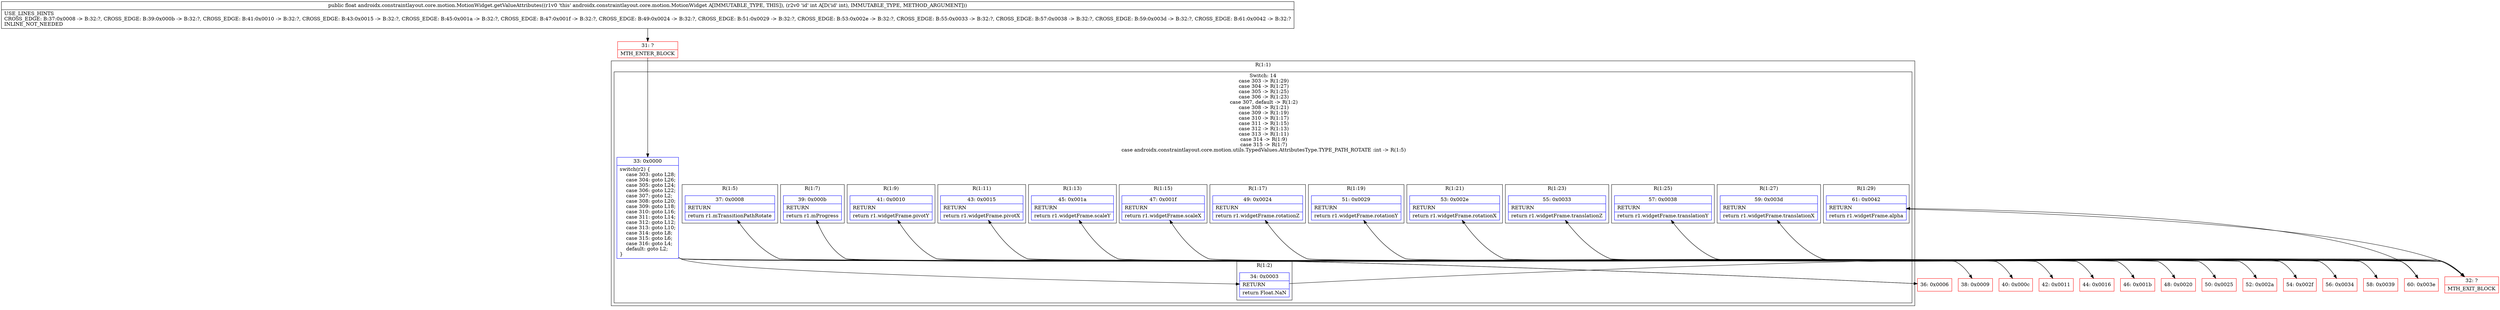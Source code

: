 digraph "CFG forandroidx.constraintlayout.core.motion.MotionWidget.getValueAttributes(I)F" {
subgraph cluster_Region_36439277 {
label = "R(1:1)";
node [shape=record,color=blue];
subgraph cluster_SwitchRegion_998037293 {
label = "Switch: 14
 case 303 -> R(1:29)
 case 304 -> R(1:27)
 case 305 -> R(1:25)
 case 306 -> R(1:23)
 case 307, default -> R(1:2)
 case 308 -> R(1:21)
 case 309 -> R(1:19)
 case 310 -> R(1:17)
 case 311 -> R(1:15)
 case 312 -> R(1:13)
 case 313 -> R(1:11)
 case 314 -> R(1:9)
 case 315 -> R(1:7)
 case androidx.constraintlayout.core.motion.utils.TypedValues.AttributesType.TYPE_PATH_ROTATE :int -> R(1:5)";
node [shape=record,color=blue];
Node_33 [shape=record,label="{33\:\ 0x0000|switch(r2) \{\l    case 303: goto L28;\l    case 304: goto L26;\l    case 305: goto L24;\l    case 306: goto L22;\l    case 307: goto L2;\l    case 308: goto L20;\l    case 309: goto L18;\l    case 310: goto L16;\l    case 311: goto L14;\l    case 312: goto L12;\l    case 313: goto L10;\l    case 314: goto L8;\l    case 315: goto L6;\l    case 316: goto L4;\l    default: goto L2;\l\}\l}"];
subgraph cluster_Region_1866567784 {
label = "R(1:29)";
node [shape=record,color=blue];
Node_61 [shape=record,label="{61\:\ 0x0042|RETURN\l|return r1.widgetFrame.alpha\l}"];
}
subgraph cluster_Region_535961816 {
label = "R(1:27)";
node [shape=record,color=blue];
Node_59 [shape=record,label="{59\:\ 0x003d|RETURN\l|return r1.widgetFrame.translationX\l}"];
}
subgraph cluster_Region_2107327655 {
label = "R(1:25)";
node [shape=record,color=blue];
Node_57 [shape=record,label="{57\:\ 0x0038|RETURN\l|return r1.widgetFrame.translationY\l}"];
}
subgraph cluster_Region_537080198 {
label = "R(1:23)";
node [shape=record,color=blue];
Node_55 [shape=record,label="{55\:\ 0x0033|RETURN\l|return r1.widgetFrame.translationZ\l}"];
}
subgraph cluster_Region_1126311742 {
label = "R(1:2)";
node [shape=record,color=blue];
Node_34 [shape=record,label="{34\:\ 0x0003|RETURN\l|return Float.NaN\l}"];
}
subgraph cluster_Region_1297623906 {
label = "R(1:21)";
node [shape=record,color=blue];
Node_53 [shape=record,label="{53\:\ 0x002e|RETURN\l|return r1.widgetFrame.rotationX\l}"];
}
subgraph cluster_Region_1782702098 {
label = "R(1:19)";
node [shape=record,color=blue];
Node_51 [shape=record,label="{51\:\ 0x0029|RETURN\l|return r1.widgetFrame.rotationY\l}"];
}
subgraph cluster_Region_1408725981 {
label = "R(1:17)";
node [shape=record,color=blue];
Node_49 [shape=record,label="{49\:\ 0x0024|RETURN\l|return r1.widgetFrame.rotationZ\l}"];
}
subgraph cluster_Region_20882762 {
label = "R(1:15)";
node [shape=record,color=blue];
Node_47 [shape=record,label="{47\:\ 0x001f|RETURN\l|return r1.widgetFrame.scaleX\l}"];
}
subgraph cluster_Region_229743924 {
label = "R(1:13)";
node [shape=record,color=blue];
Node_45 [shape=record,label="{45\:\ 0x001a|RETURN\l|return r1.widgetFrame.scaleY\l}"];
}
subgraph cluster_Region_1746255328 {
label = "R(1:11)";
node [shape=record,color=blue];
Node_43 [shape=record,label="{43\:\ 0x0015|RETURN\l|return r1.widgetFrame.pivotX\l}"];
}
subgraph cluster_Region_1327780 {
label = "R(1:9)";
node [shape=record,color=blue];
Node_41 [shape=record,label="{41\:\ 0x0010|RETURN\l|return r1.widgetFrame.pivotY\l}"];
}
subgraph cluster_Region_1962189593 {
label = "R(1:7)";
node [shape=record,color=blue];
Node_39 [shape=record,label="{39\:\ 0x000b|RETURN\l|return r1.mProgress\l}"];
}
subgraph cluster_Region_1974327438 {
label = "R(1:5)";
node [shape=record,color=blue];
Node_37 [shape=record,label="{37\:\ 0x0008|RETURN\l|return r1.mTransitionPathRotate\l}"];
}
}
}
Node_31 [shape=record,color=red,label="{31\:\ ?|MTH_ENTER_BLOCK\l}"];
Node_32 [shape=record,color=red,label="{32\:\ ?|MTH_EXIT_BLOCK\l}"];
Node_36 [shape=record,color=red,label="{36\:\ 0x0006}"];
Node_38 [shape=record,color=red,label="{38\:\ 0x0009}"];
Node_40 [shape=record,color=red,label="{40\:\ 0x000c}"];
Node_42 [shape=record,color=red,label="{42\:\ 0x0011}"];
Node_44 [shape=record,color=red,label="{44\:\ 0x0016}"];
Node_46 [shape=record,color=red,label="{46\:\ 0x001b}"];
Node_48 [shape=record,color=red,label="{48\:\ 0x0020}"];
Node_50 [shape=record,color=red,label="{50\:\ 0x0025}"];
Node_52 [shape=record,color=red,label="{52\:\ 0x002a}"];
Node_54 [shape=record,color=red,label="{54\:\ 0x002f}"];
Node_56 [shape=record,color=red,label="{56\:\ 0x0034}"];
Node_58 [shape=record,color=red,label="{58\:\ 0x0039}"];
Node_60 [shape=record,color=red,label="{60\:\ 0x003e}"];
MethodNode[shape=record,label="{public float androidx.constraintlayout.core.motion.MotionWidget.getValueAttributes((r1v0 'this' androidx.constraintlayout.core.motion.MotionWidget A[IMMUTABLE_TYPE, THIS]), (r2v0 'id' int A[D('id' int), IMMUTABLE_TYPE, METHOD_ARGUMENT]))  | USE_LINES_HINTS\lCROSS_EDGE: B:37:0x0008 \-\> B:32:?, CROSS_EDGE: B:39:0x000b \-\> B:32:?, CROSS_EDGE: B:41:0x0010 \-\> B:32:?, CROSS_EDGE: B:43:0x0015 \-\> B:32:?, CROSS_EDGE: B:45:0x001a \-\> B:32:?, CROSS_EDGE: B:47:0x001f \-\> B:32:?, CROSS_EDGE: B:49:0x0024 \-\> B:32:?, CROSS_EDGE: B:51:0x0029 \-\> B:32:?, CROSS_EDGE: B:53:0x002e \-\> B:32:?, CROSS_EDGE: B:55:0x0033 \-\> B:32:?, CROSS_EDGE: B:57:0x0038 \-\> B:32:?, CROSS_EDGE: B:59:0x003d \-\> B:32:?, CROSS_EDGE: B:61:0x0042 \-\> B:32:?\lINLINE_NOT_NEEDED\l}"];
MethodNode -> Node_31;Node_33 -> Node_34;
Node_33 -> Node_36;
Node_33 -> Node_38;
Node_33 -> Node_40;
Node_33 -> Node_42;
Node_33 -> Node_44;
Node_33 -> Node_46;
Node_33 -> Node_48;
Node_33 -> Node_50;
Node_33 -> Node_52;
Node_33 -> Node_54;
Node_33 -> Node_56;
Node_33 -> Node_58;
Node_33 -> Node_60;
Node_61 -> Node_32;
Node_59 -> Node_32;
Node_57 -> Node_32;
Node_55 -> Node_32;
Node_34 -> Node_32;
Node_53 -> Node_32;
Node_51 -> Node_32;
Node_49 -> Node_32;
Node_47 -> Node_32;
Node_45 -> Node_32;
Node_43 -> Node_32;
Node_41 -> Node_32;
Node_39 -> Node_32;
Node_37 -> Node_32;
Node_31 -> Node_33;
Node_36 -> Node_37;
Node_38 -> Node_39;
Node_40 -> Node_41;
Node_42 -> Node_43;
Node_44 -> Node_45;
Node_46 -> Node_47;
Node_48 -> Node_49;
Node_50 -> Node_51;
Node_52 -> Node_53;
Node_54 -> Node_55;
Node_56 -> Node_57;
Node_58 -> Node_59;
Node_60 -> Node_61;
}

